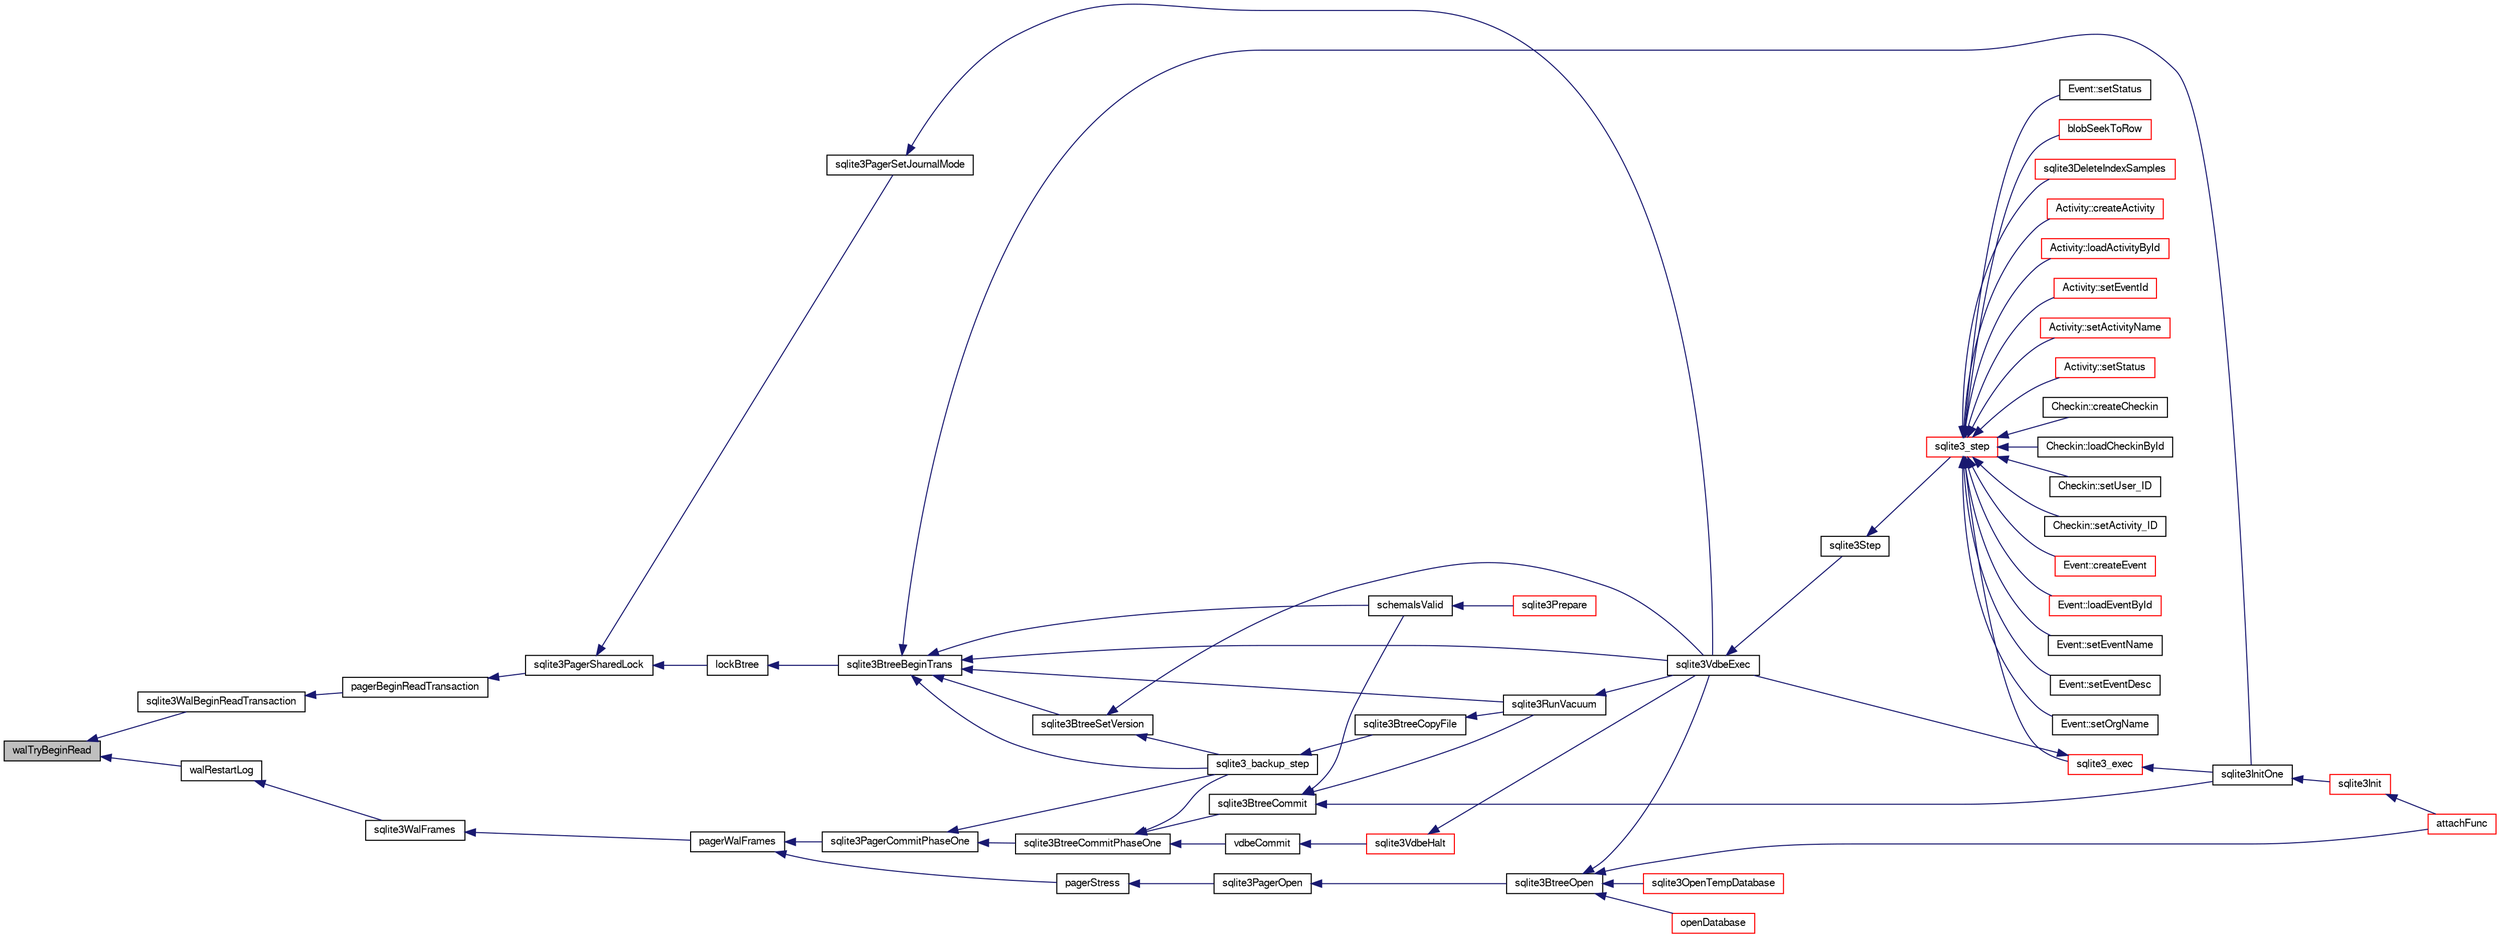 digraph "walTryBeginRead"
{
  edge [fontname="FreeSans",fontsize="10",labelfontname="FreeSans",labelfontsize="10"];
  node [fontname="FreeSans",fontsize="10",shape=record];
  rankdir="LR";
  Node904995 [label="walTryBeginRead",height=0.2,width=0.4,color="black", fillcolor="grey75", style="filled", fontcolor="black"];
  Node904995 -> Node904996 [dir="back",color="midnightblue",fontsize="10",style="solid",fontname="FreeSans"];
  Node904996 [label="sqlite3WalBeginReadTransaction",height=0.2,width=0.4,color="black", fillcolor="white", style="filled",URL="$sqlite3_8c.html#a4a23329d9a3206642b307e6d22635f95"];
  Node904996 -> Node904997 [dir="back",color="midnightblue",fontsize="10",style="solid",fontname="FreeSans"];
  Node904997 [label="pagerBeginReadTransaction",height=0.2,width=0.4,color="black", fillcolor="white", style="filled",URL="$sqlite3_8c.html#a4a484b6c404f96050418d965e3cc17a1"];
  Node904997 -> Node904998 [dir="back",color="midnightblue",fontsize="10",style="solid",fontname="FreeSans"];
  Node904998 [label="sqlite3PagerSharedLock",height=0.2,width=0.4,color="black", fillcolor="white", style="filled",URL="$sqlite3_8c.html#a58c197b629fb6eaacf96c7add57c70df"];
  Node904998 -> Node904999 [dir="back",color="midnightblue",fontsize="10",style="solid",fontname="FreeSans"];
  Node904999 [label="sqlite3PagerSetJournalMode",height=0.2,width=0.4,color="black", fillcolor="white", style="filled",URL="$sqlite3_8c.html#afb929a0a4553cda84de16180ddbd09f7"];
  Node904999 -> Node905000 [dir="back",color="midnightblue",fontsize="10",style="solid",fontname="FreeSans"];
  Node905000 [label="sqlite3VdbeExec",height=0.2,width=0.4,color="black", fillcolor="white", style="filled",URL="$sqlite3_8c.html#a8ce40a614bdc56719c4d642b1e4dfb21"];
  Node905000 -> Node905001 [dir="back",color="midnightblue",fontsize="10",style="solid",fontname="FreeSans"];
  Node905001 [label="sqlite3Step",height=0.2,width=0.4,color="black", fillcolor="white", style="filled",URL="$sqlite3_8c.html#a3f2872e873e2758a4beedad1d5113554"];
  Node905001 -> Node905002 [dir="back",color="midnightblue",fontsize="10",style="solid",fontname="FreeSans"];
  Node905002 [label="sqlite3_step",height=0.2,width=0.4,color="red", fillcolor="white", style="filled",URL="$sqlite3_8h.html#ac1e491ce36b7471eb28387f7d3c74334"];
  Node905002 -> Node905003 [dir="back",color="midnightblue",fontsize="10",style="solid",fontname="FreeSans"];
  Node905003 [label="Activity::createActivity",height=0.2,width=0.4,color="red", fillcolor="white", style="filled",URL="$classActivity.html#a813cc5e52c14ab49b39014c134e3425b"];
  Node905002 -> Node905006 [dir="back",color="midnightblue",fontsize="10",style="solid",fontname="FreeSans"];
  Node905006 [label="Activity::loadActivityById",height=0.2,width=0.4,color="red", fillcolor="white", style="filled",URL="$classActivity.html#abe4ffb4f08a47212ebf9013259d9e7fd"];
  Node905002 -> Node905008 [dir="back",color="midnightblue",fontsize="10",style="solid",fontname="FreeSans"];
  Node905008 [label="Activity::setEventId",height=0.2,width=0.4,color="red", fillcolor="white", style="filled",URL="$classActivity.html#adb1d0fd0d08f473e068f0a4086bfa9ca"];
  Node905002 -> Node905009 [dir="back",color="midnightblue",fontsize="10",style="solid",fontname="FreeSans"];
  Node905009 [label="Activity::setActivityName",height=0.2,width=0.4,color="red", fillcolor="white", style="filled",URL="$classActivity.html#a62dc3737b33915a36086f9dd26d16a81"];
  Node905002 -> Node905010 [dir="back",color="midnightblue",fontsize="10",style="solid",fontname="FreeSans"];
  Node905010 [label="Activity::setStatus",height=0.2,width=0.4,color="red", fillcolor="white", style="filled",URL="$classActivity.html#af618135a7738f4d2a7ee147a8ef912ea"];
  Node905002 -> Node905011 [dir="back",color="midnightblue",fontsize="10",style="solid",fontname="FreeSans"];
  Node905011 [label="Checkin::createCheckin",height=0.2,width=0.4,color="black", fillcolor="white", style="filled",URL="$classCheckin.html#a4e40acdf7fff0e607f6de4f24f3a163c"];
  Node905002 -> Node905012 [dir="back",color="midnightblue",fontsize="10",style="solid",fontname="FreeSans"];
  Node905012 [label="Checkin::loadCheckinById",height=0.2,width=0.4,color="black", fillcolor="white", style="filled",URL="$classCheckin.html#a3461f70ea6c68475225f2a07f78a21e0"];
  Node905002 -> Node905013 [dir="back",color="midnightblue",fontsize="10",style="solid",fontname="FreeSans"];
  Node905013 [label="Checkin::setUser_ID",height=0.2,width=0.4,color="black", fillcolor="white", style="filled",URL="$classCheckin.html#a76ab640f4f912876dbebf183db5359c6"];
  Node905002 -> Node905014 [dir="back",color="midnightblue",fontsize="10",style="solid",fontname="FreeSans"];
  Node905014 [label="Checkin::setActivity_ID",height=0.2,width=0.4,color="black", fillcolor="white", style="filled",URL="$classCheckin.html#ab2ff3ec2604ec73a42af25874a00b232"];
  Node905002 -> Node905015 [dir="back",color="midnightblue",fontsize="10",style="solid",fontname="FreeSans"];
  Node905015 [label="Event::createEvent",height=0.2,width=0.4,color="red", fillcolor="white", style="filled",URL="$classEvent.html#a77adb9f4a46ffb32c2d931f0691f5903"];
  Node905002 -> Node905016 [dir="back",color="midnightblue",fontsize="10",style="solid",fontname="FreeSans"];
  Node905016 [label="Event::loadEventById",height=0.2,width=0.4,color="red", fillcolor="white", style="filled",URL="$classEvent.html#afa66cea33f722dbeecb69cc98fdea055"];
  Node905002 -> Node905017 [dir="back",color="midnightblue",fontsize="10",style="solid",fontname="FreeSans"];
  Node905017 [label="Event::setEventName",height=0.2,width=0.4,color="black", fillcolor="white", style="filled",URL="$classEvent.html#a10596b6ca077df05184e30d62b08729d"];
  Node905002 -> Node905018 [dir="back",color="midnightblue",fontsize="10",style="solid",fontname="FreeSans"];
  Node905018 [label="Event::setEventDesc",height=0.2,width=0.4,color="black", fillcolor="white", style="filled",URL="$classEvent.html#ae36b8377dcae792f1c5c4726024c981b"];
  Node905002 -> Node905019 [dir="back",color="midnightblue",fontsize="10",style="solid",fontname="FreeSans"];
  Node905019 [label="Event::setOrgName",height=0.2,width=0.4,color="black", fillcolor="white", style="filled",URL="$classEvent.html#a19aac0f776bd764563a54977656cf680"];
  Node905002 -> Node905020 [dir="back",color="midnightblue",fontsize="10",style="solid",fontname="FreeSans"];
  Node905020 [label="Event::setStatus",height=0.2,width=0.4,color="black", fillcolor="white", style="filled",URL="$classEvent.html#ab0a6b9285af0f4172eb841e2b80f8972"];
  Node905002 -> Node905021 [dir="back",color="midnightblue",fontsize="10",style="solid",fontname="FreeSans"];
  Node905021 [label="blobSeekToRow",height=0.2,width=0.4,color="red", fillcolor="white", style="filled",URL="$sqlite3_8c.html#afff57e13332b98c8a44a7cebe38962ab"];
  Node905002 -> Node905024 [dir="back",color="midnightblue",fontsize="10",style="solid",fontname="FreeSans"];
  Node905024 [label="sqlite3DeleteIndexSamples",height=0.2,width=0.4,color="red", fillcolor="white", style="filled",URL="$sqlite3_8c.html#aaeda0302fbf61397ec009f65bed047ef"];
  Node905002 -> Node905193 [dir="back",color="midnightblue",fontsize="10",style="solid",fontname="FreeSans"];
  Node905193 [label="sqlite3_exec",height=0.2,width=0.4,color="red", fillcolor="white", style="filled",URL="$sqlite3_8h.html#a97487ec8150e0bcc8fa392ab8f0e24db"];
  Node905193 -> Node905000 [dir="back",color="midnightblue",fontsize="10",style="solid",fontname="FreeSans"];
  Node905193 -> Node905026 [dir="back",color="midnightblue",fontsize="10",style="solid",fontname="FreeSans"];
  Node905026 [label="sqlite3InitOne",height=0.2,width=0.4,color="black", fillcolor="white", style="filled",URL="$sqlite3_8c.html#ac4318b25df65269906b0379251fe9b85"];
  Node905026 -> Node905027 [dir="back",color="midnightblue",fontsize="10",style="solid",fontname="FreeSans"];
  Node905027 [label="sqlite3Init",height=0.2,width=0.4,color="red", fillcolor="white", style="filled",URL="$sqlite3_8c.html#aed74e3dc765631a833f522f425ff5a48"];
  Node905027 -> Node905028 [dir="back",color="midnightblue",fontsize="10",style="solid",fontname="FreeSans"];
  Node905028 [label="attachFunc",height=0.2,width=0.4,color="red", fillcolor="white", style="filled",URL="$sqlite3_8c.html#a69cb751a7da501b9a0aa37e0d7c3eaf7"];
  Node904998 -> Node905261 [dir="back",color="midnightblue",fontsize="10",style="solid",fontname="FreeSans"];
  Node905261 [label="lockBtree",height=0.2,width=0.4,color="black", fillcolor="white", style="filled",URL="$sqlite3_8c.html#a5b808194d3178be15705a420265cee9d"];
  Node905261 -> Node905262 [dir="back",color="midnightblue",fontsize="10",style="solid",fontname="FreeSans"];
  Node905262 [label="sqlite3BtreeBeginTrans",height=0.2,width=0.4,color="black", fillcolor="white", style="filled",URL="$sqlite3_8c.html#a52d6706df15c67c22aa7d0e290c16bf5"];
  Node905262 -> Node905263 [dir="back",color="midnightblue",fontsize="10",style="solid",fontname="FreeSans"];
  Node905263 [label="sqlite3BtreeSetVersion",height=0.2,width=0.4,color="black", fillcolor="white", style="filled",URL="$sqlite3_8c.html#a2db3061b5c557699a47415ca0342ba01"];
  Node905263 -> Node905213 [dir="back",color="midnightblue",fontsize="10",style="solid",fontname="FreeSans"];
  Node905213 [label="sqlite3_backup_step",height=0.2,width=0.4,color="black", fillcolor="white", style="filled",URL="$sqlite3_8h.html#a1699b75e98d082eebc465a9e64c35269"];
  Node905213 -> Node905214 [dir="back",color="midnightblue",fontsize="10",style="solid",fontname="FreeSans"];
  Node905214 [label="sqlite3BtreeCopyFile",height=0.2,width=0.4,color="black", fillcolor="white", style="filled",URL="$sqlite3_8c.html#a4d9e19a79f0d5c1dfcef0bd137ae83f9"];
  Node905214 -> Node905186 [dir="back",color="midnightblue",fontsize="10",style="solid",fontname="FreeSans"];
  Node905186 [label="sqlite3RunVacuum",height=0.2,width=0.4,color="black", fillcolor="white", style="filled",URL="$sqlite3_8c.html#a5e83ddc7b3e7e8e79ad5d1fc92de1d2f"];
  Node905186 -> Node905000 [dir="back",color="midnightblue",fontsize="10",style="solid",fontname="FreeSans"];
  Node905263 -> Node905000 [dir="back",color="midnightblue",fontsize="10",style="solid",fontname="FreeSans"];
  Node905262 -> Node905213 [dir="back",color="midnightblue",fontsize="10",style="solid",fontname="FreeSans"];
  Node905262 -> Node905000 [dir="back",color="midnightblue",fontsize="10",style="solid",fontname="FreeSans"];
  Node905262 -> Node905026 [dir="back",color="midnightblue",fontsize="10",style="solid",fontname="FreeSans"];
  Node905262 -> Node905211 [dir="back",color="midnightblue",fontsize="10",style="solid",fontname="FreeSans"];
  Node905211 [label="schemaIsValid",height=0.2,width=0.4,color="black", fillcolor="white", style="filled",URL="$sqlite3_8c.html#a7c466fe28e7ca6f46b8bf72c46d9738d"];
  Node905211 -> Node905179 [dir="back",color="midnightblue",fontsize="10",style="solid",fontname="FreeSans"];
  Node905179 [label="sqlite3Prepare",height=0.2,width=0.4,color="red", fillcolor="white", style="filled",URL="$sqlite3_8c.html#acb25890858d0bf4b12eb7aae569f0c7b"];
  Node905262 -> Node905186 [dir="back",color="midnightblue",fontsize="10",style="solid",fontname="FreeSans"];
  Node904995 -> Node905264 [dir="back",color="midnightblue",fontsize="10",style="solid",fontname="FreeSans"];
  Node905264 [label="walRestartLog",height=0.2,width=0.4,color="black", fillcolor="white", style="filled",URL="$sqlite3_8c.html#a12a2a8718a33ce32fc99f83239a4d491"];
  Node905264 -> Node905265 [dir="back",color="midnightblue",fontsize="10",style="solid",fontname="FreeSans"];
  Node905265 [label="sqlite3WalFrames",height=0.2,width=0.4,color="black", fillcolor="white", style="filled",URL="$sqlite3_8c.html#af9606aac275558d3b96c83b2bff2d717"];
  Node905265 -> Node905266 [dir="back",color="midnightblue",fontsize="10",style="solid",fontname="FreeSans"];
  Node905266 [label="pagerWalFrames",height=0.2,width=0.4,color="black", fillcolor="white", style="filled",URL="$sqlite3_8c.html#a1675dba6bfeb50d8aa8a0509103fd004"];
  Node905266 -> Node905267 [dir="back",color="midnightblue",fontsize="10",style="solid",fontname="FreeSans"];
  Node905267 [label="pagerStress",height=0.2,width=0.4,color="black", fillcolor="white", style="filled",URL="$sqlite3_8c.html#abb21a3a371038e9e3e69af0f21a1b386"];
  Node905267 -> Node905268 [dir="back",color="midnightblue",fontsize="10",style="solid",fontname="FreeSans"];
  Node905268 [label="sqlite3PagerOpen",height=0.2,width=0.4,color="black", fillcolor="white", style="filled",URL="$sqlite3_8c.html#a5b4a74e8a1754922c482b7af19b30611"];
  Node905268 -> Node905269 [dir="back",color="midnightblue",fontsize="10",style="solid",fontname="FreeSans"];
  Node905269 [label="sqlite3BtreeOpen",height=0.2,width=0.4,color="black", fillcolor="white", style="filled",URL="$sqlite3_8c.html#a13dcb44dc34af6ce9d38de9c5aa975f9"];
  Node905269 -> Node905000 [dir="back",color="midnightblue",fontsize="10",style="solid",fontname="FreeSans"];
  Node905269 -> Node905028 [dir="back",color="midnightblue",fontsize="10",style="solid",fontname="FreeSans"];
  Node905269 -> Node905270 [dir="back",color="midnightblue",fontsize="10",style="solid",fontname="FreeSans"];
  Node905270 [label="sqlite3OpenTempDatabase",height=0.2,width=0.4,color="red", fillcolor="white", style="filled",URL="$sqlite3_8c.html#aaf3088380b731428b72d3b5777f93755"];
  Node905269 -> Node905235 [dir="back",color="midnightblue",fontsize="10",style="solid",fontname="FreeSans"];
  Node905235 [label="openDatabase",height=0.2,width=0.4,color="red", fillcolor="white", style="filled",URL="$sqlite3_8c.html#a6a9c3bc3a64234e863413f41db473758"];
  Node905266 -> Node905275 [dir="back",color="midnightblue",fontsize="10",style="solid",fontname="FreeSans"];
  Node905275 [label="sqlite3PagerCommitPhaseOne",height=0.2,width=0.4,color="black", fillcolor="white", style="filled",URL="$sqlite3_8c.html#a2baf986bff9120486e9acc5951494ea7"];
  Node905275 -> Node905276 [dir="back",color="midnightblue",fontsize="10",style="solid",fontname="FreeSans"];
  Node905276 [label="sqlite3BtreeCommitPhaseOne",height=0.2,width=0.4,color="black", fillcolor="white", style="filled",URL="$sqlite3_8c.html#ae266cba101e64ad99a166f237532e262"];
  Node905276 -> Node905277 [dir="back",color="midnightblue",fontsize="10",style="solid",fontname="FreeSans"];
  Node905277 [label="sqlite3BtreeCommit",height=0.2,width=0.4,color="black", fillcolor="white", style="filled",URL="$sqlite3_8c.html#a8e56ab314556935f9f73080147d26419"];
  Node905277 -> Node905026 [dir="back",color="midnightblue",fontsize="10",style="solid",fontname="FreeSans"];
  Node905277 -> Node905211 [dir="back",color="midnightblue",fontsize="10",style="solid",fontname="FreeSans"];
  Node905277 -> Node905186 [dir="back",color="midnightblue",fontsize="10",style="solid",fontname="FreeSans"];
  Node905276 -> Node905213 [dir="back",color="midnightblue",fontsize="10",style="solid",fontname="FreeSans"];
  Node905276 -> Node905278 [dir="back",color="midnightblue",fontsize="10",style="solid",fontname="FreeSans"];
  Node905278 [label="vdbeCommit",height=0.2,width=0.4,color="black", fillcolor="white", style="filled",URL="$sqlite3_8c.html#a5d7f1e0625451b987728f600cfe1b92d"];
  Node905278 -> Node905219 [dir="back",color="midnightblue",fontsize="10",style="solid",fontname="FreeSans"];
  Node905219 [label="sqlite3VdbeHalt",height=0.2,width=0.4,color="red", fillcolor="white", style="filled",URL="$sqlite3_8c.html#a8d1d99703d999190fbc35ecc981cb709"];
  Node905219 -> Node905000 [dir="back",color="midnightblue",fontsize="10",style="solid",fontname="FreeSans"];
  Node905275 -> Node905213 [dir="back",color="midnightblue",fontsize="10",style="solid",fontname="FreeSans"];
}

